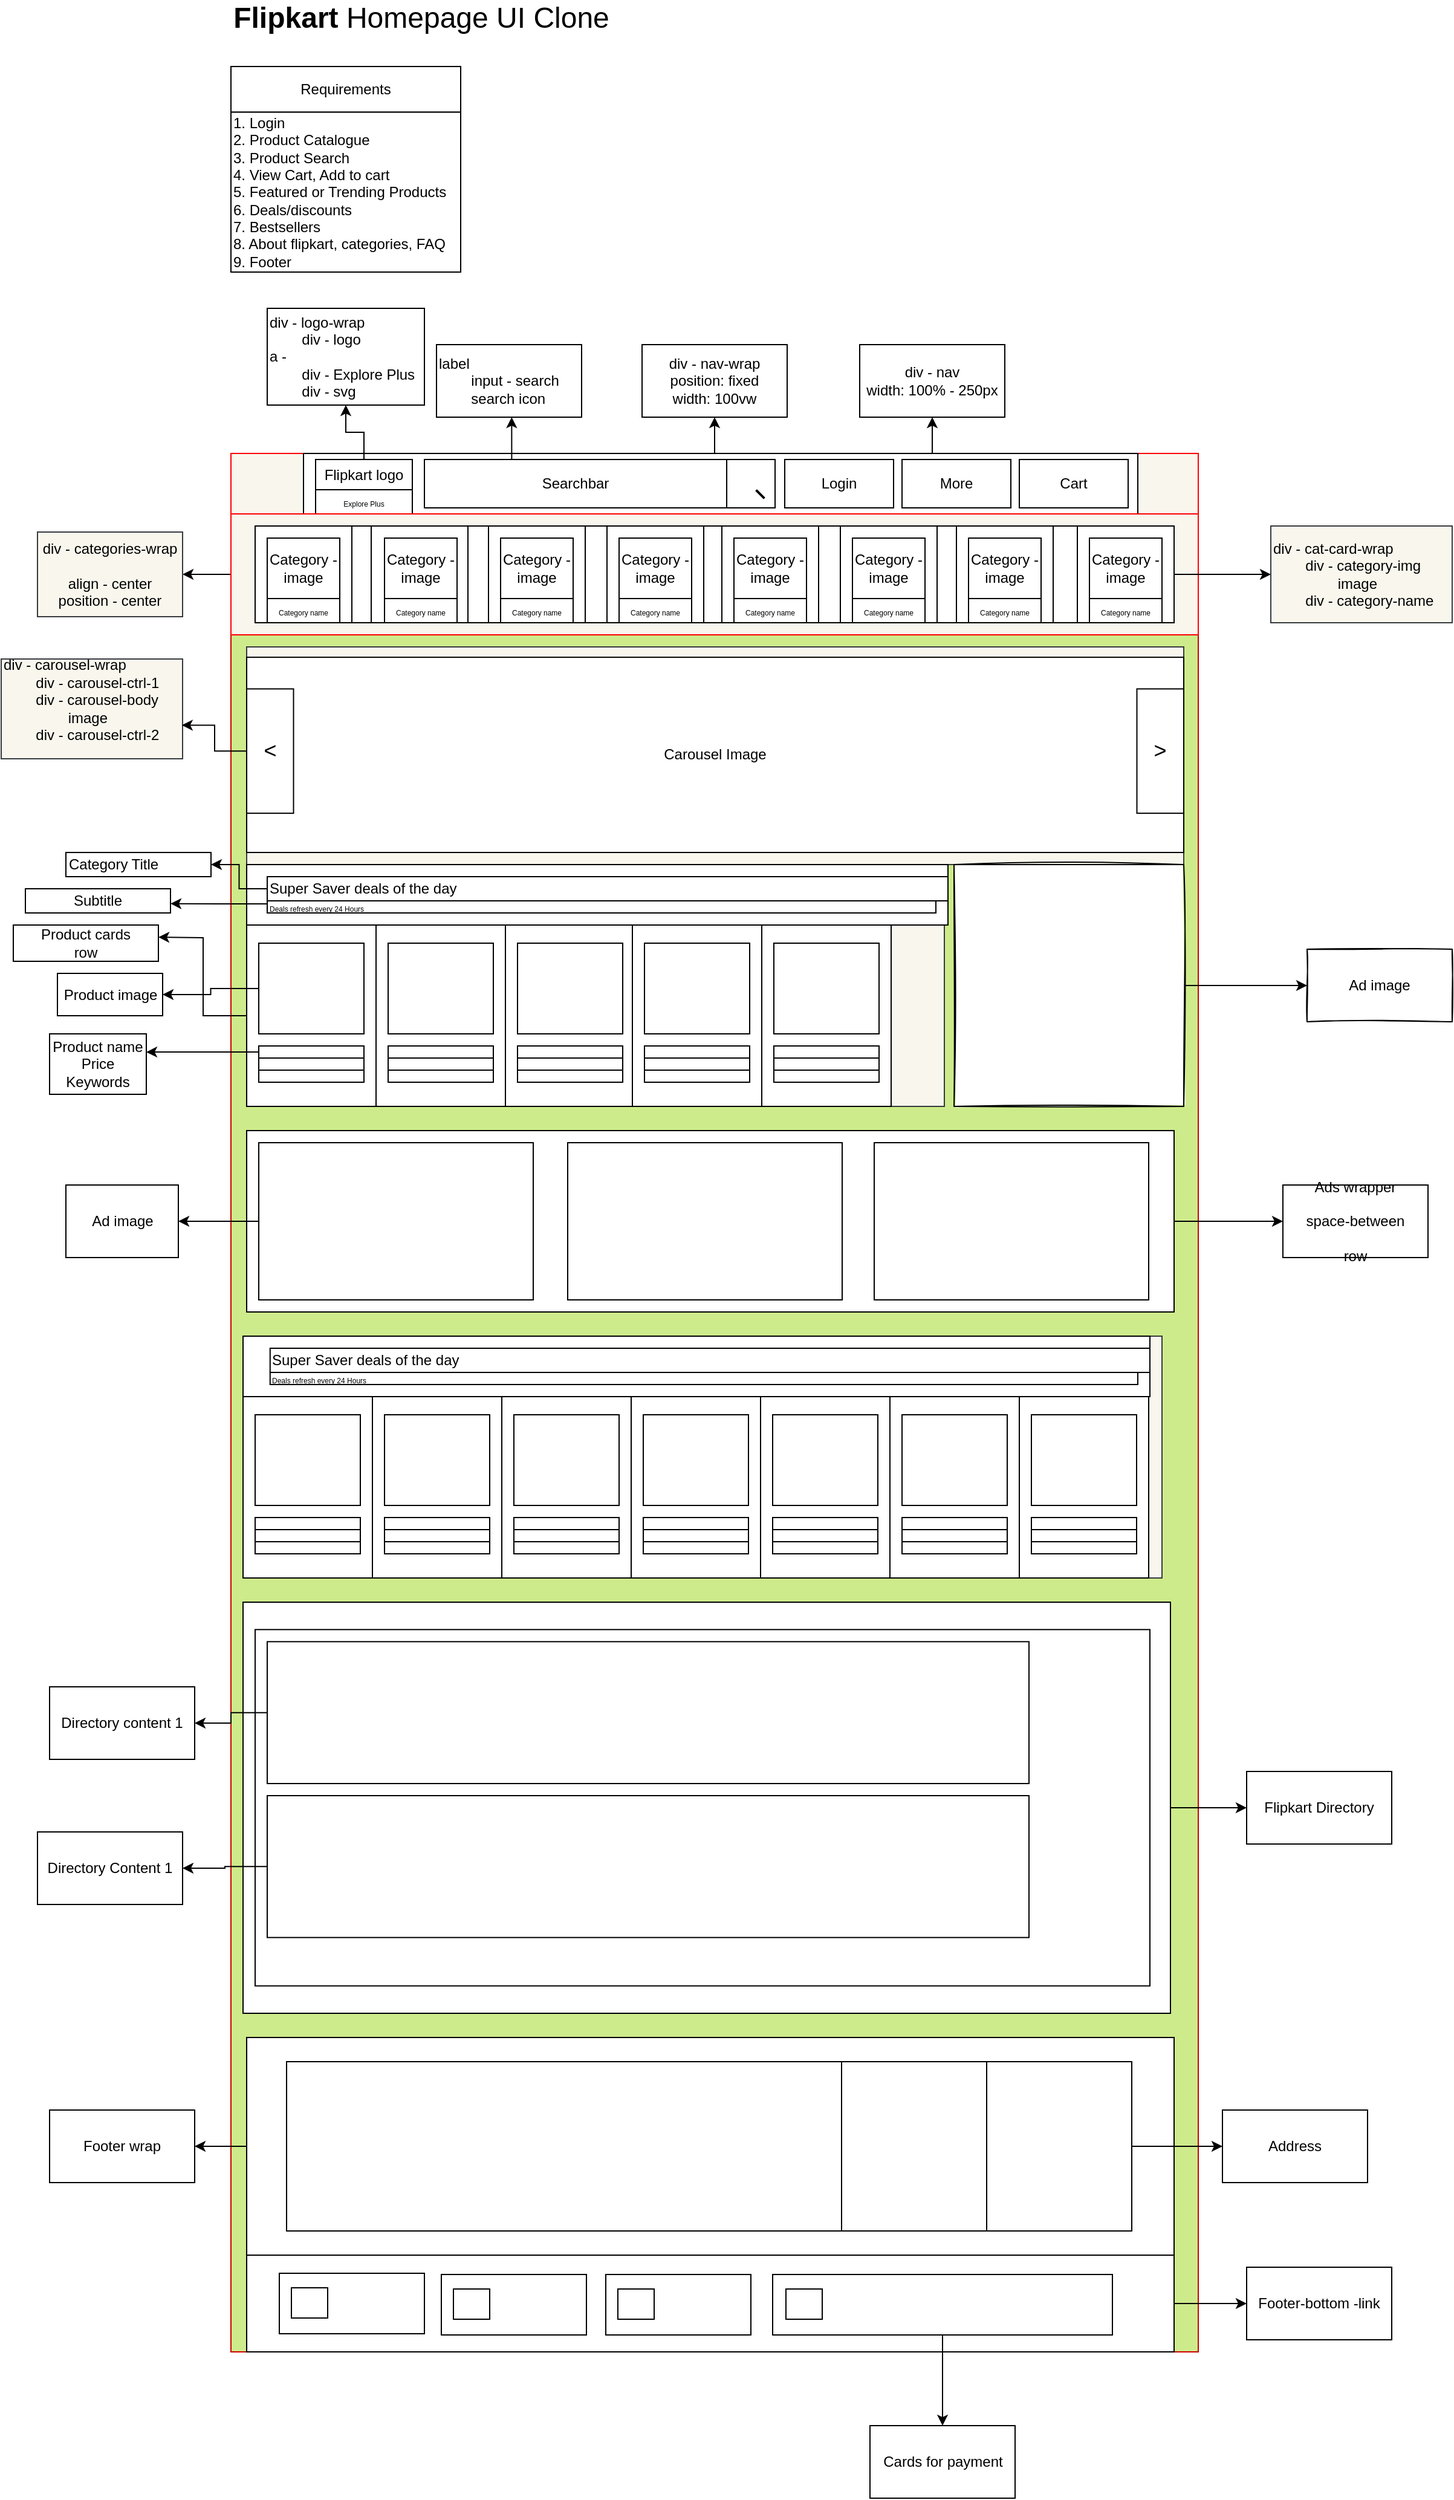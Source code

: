 <mxfile>
    <diagram id="jR1IEtuBlev8ocRsdkfB" name="Page-1">
        <mxGraphModel dx="1576" dy="1379" grid="1" gridSize="10" guides="1" tooltips="1" connect="1" arrows="1" fold="1" page="1" pageScale="1" pageWidth="850" pageHeight="1100" math="0" shadow="0">
            <root>
                <mxCell id="0"/>
                <mxCell id="1" parent="0"/>
                <mxCell id="2" value="" style="whiteSpace=wrap;html=1;fillColor=#cdeb8b;strokeColor=#CC0000;" parent="1" vertex="1">
                    <mxGeometry x="-600" y="-500" width="800" height="1420" as="geometry"/>
                </mxCell>
                <mxCell id="53" value="" style="group;sketch=0;fillColor=#f9f7ed;strokeColor=#36393d;" parent="1" vertex="1" connectable="0">
                    <mxGeometry x="-587" y="-490" width="775" height="180" as="geometry"/>
                </mxCell>
                <mxCell id="54" value="" style="group" parent="53" vertex="1" connectable="0">
                    <mxGeometry width="775" height="171.429" as="geometry"/>
                </mxCell>
                <mxCell id="49" value="Carousel Image" style="whiteSpace=wrap;html=1;sketch=0;" parent="54" vertex="1">
                    <mxGeometry y="8.57" width="775" height="161.43" as="geometry"/>
                </mxCell>
                <mxCell id="50" value="&lt;font style=&quot;font-size: 18px&quot;&gt;&amp;lt;&lt;/font&gt;" style="whiteSpace=wrap;html=1;" parent="54" vertex="1">
                    <mxGeometry y="34.714" width="38.75" height="102.857" as="geometry"/>
                </mxCell>
                <mxCell id="52" value="&lt;font style=&quot;font-size: 18px&quot;&gt;&amp;gt;&lt;/font&gt;" style="whiteSpace=wrap;html=1;" parent="54" vertex="1">
                    <mxGeometry x="736.25" y="34.714" width="38.75" height="102.857" as="geometry"/>
                </mxCell>
                <mxCell id="6" value="&lt;font style=&quot;font-size: 24px&quot;&gt;&lt;b&gt;Flipkart &lt;/b&gt;Homepage UI Clone&lt;/font&gt;" style="text;html=1;align=center;verticalAlign=middle;resizable=0;points=[];autosize=1;strokeColor=none;" parent="1" vertex="1">
                    <mxGeometry x="-608" y="-1020" width="330" height="20" as="geometry"/>
                </mxCell>
                <mxCell id="7" value="" style="group" parent="1" vertex="1" connectable="0">
                    <mxGeometry x="-600" y="-960" width="190" height="180" as="geometry"/>
                </mxCell>
                <mxCell id="267" value="" style="group" vertex="1" connectable="0" parent="7">
                    <mxGeometry y="-10" width="190" height="170" as="geometry"/>
                </mxCell>
                <mxCell id="3" value="Requirements" style="whiteSpace=wrap;html=1;" parent="267" vertex="1">
                    <mxGeometry width="190" height="37.778" as="geometry"/>
                </mxCell>
                <mxCell id="4" value="1. Login&lt;br&gt;2. Product Catalogue&lt;br&gt;3. Product Search&lt;br&gt;4. View Cart, Add to cart&lt;br&gt;5. Featured or Trending Products&lt;br&gt;6. Deals/discounts&lt;br&gt;7. Bestsellers&lt;br&gt;8. About flipkart, categories, FAQ&lt;br&gt;9. Footer" style="whiteSpace=wrap;html=1;align=left;" parent="267" vertex="1">
                    <mxGeometry y="37.778" width="190" height="132.222" as="geometry"/>
                </mxCell>
                <mxCell id="23" value="" style="edgeStyle=orthogonalEdgeStyle;rounded=0;orthogonalLoop=1;jettySize=auto;html=1;" parent="1" source="21" target="22" edge="1">
                    <mxGeometry relative="1" as="geometry"/>
                </mxCell>
                <mxCell id="21" value="" style="whiteSpace=wrap;html=1;fillColor=#f9f7ed;sketch=0;strokeColor=#FF0000;" parent="1" vertex="1">
                    <mxGeometry x="-600" y="-650" width="800" height="50" as="geometry"/>
                </mxCell>
                <mxCell id="22" value="&lt;font color=&quot;#000000&quot;&gt;div - nav-wrap&lt;br&gt;position: fixed&lt;br&gt;width: 100vw&lt;/font&gt;" style="whiteSpace=wrap;html=1;fillColor=#FFFFFF;" parent="1" vertex="1">
                    <mxGeometry x="-260" y="-740" width="120" height="60" as="geometry"/>
                </mxCell>
                <mxCell id="26" style="edgeStyle=orthogonalEdgeStyle;rounded=0;orthogonalLoop=1;jettySize=auto;html=1;exitX=0.75;exitY=0;exitDx=0;exitDy=0;entryX=0.5;entryY=1;entryDx=0;entryDy=0;" parent="1" source="24" target="27" edge="1">
                    <mxGeometry relative="1" as="geometry">
                        <mxPoint x="-5" y="-710" as="targetPoint"/>
                        <Array as="points">
                            <mxPoint x="-20" y="-650"/>
                        </Array>
                    </mxGeometry>
                </mxCell>
                <mxCell id="24" value="" style="whiteSpace=wrap;html=1;" parent="1" vertex="1">
                    <mxGeometry x="-540" y="-650" width="690" height="50" as="geometry"/>
                </mxCell>
                <mxCell id="27" value="&lt;font color=&quot;#000000&quot;&gt;div - nav&lt;br&gt;width: 100% - 250px&lt;br&gt;&lt;/font&gt;" style="whiteSpace=wrap;html=1;strokeColor=#000000;fillColor=#fff;" parent="1" vertex="1">
                    <mxGeometry x="-80" y="-740" width="120" height="60" as="geometry"/>
                </mxCell>
                <mxCell id="34" style="edgeStyle=orthogonalEdgeStyle;rounded=0;orthogonalLoop=1;jettySize=auto;html=1;exitX=0.25;exitY=0;exitDx=0;exitDy=0;" parent="1" source="32" edge="1">
                    <mxGeometry relative="1" as="geometry">
                        <mxPoint x="-367.824" y="-680" as="targetPoint"/>
                    </mxGeometry>
                </mxCell>
                <mxCell id="35" value="&lt;font color=&quot;#000000&quot;&gt;label&lt;br&gt;&lt;span style=&quot;white-space: pre&quot;&gt;&#9;&lt;/span&gt;input - search&lt;br&gt;&lt;span style=&quot;white-space: pre&quot;&gt;&#9;&lt;/span&gt;search icon&lt;br&gt;&lt;/font&gt;" style="whiteSpace=wrap;html=1;strokeColor=#000000;fillColor=#FFFFFF;align=left;" parent="1" vertex="1">
                    <mxGeometry x="-430" y="-740" width="120" height="60" as="geometry"/>
                </mxCell>
                <mxCell id="36" value="Login" style="whiteSpace=wrap;html=1;" parent="1" vertex="1">
                    <mxGeometry x="-142" y="-645" width="90" height="40" as="geometry"/>
                </mxCell>
                <mxCell id="37" value="More" style="whiteSpace=wrap;html=1;" parent="1" vertex="1">
                    <mxGeometry x="-45" y="-645" width="90" height="40" as="geometry"/>
                </mxCell>
                <mxCell id="38" value="Cart" style="whiteSpace=wrap;html=1;" parent="1" vertex="1">
                    <mxGeometry x="52" y="-645" width="90" height="40" as="geometry"/>
                </mxCell>
                <mxCell id="43" value="" style="group" parent="1" vertex="1" connectable="0">
                    <mxGeometry x="-440" y="-645" width="290" height="40" as="geometry"/>
                </mxCell>
                <mxCell id="41" value="" style="group" parent="43" vertex="1" connectable="0">
                    <mxGeometry width="290" height="40" as="geometry"/>
                </mxCell>
                <mxCell id="32" value="Searchbar" style="whiteSpace=wrap;html=1;" parent="41" vertex="1">
                    <mxGeometry width="250" height="40" as="geometry"/>
                </mxCell>
                <mxCell id="39" value="" style="whiteSpace=wrap;html=1;" parent="41" vertex="1">
                    <mxGeometry x="250" width="40" height="40" as="geometry"/>
                </mxCell>
                <mxCell id="42" value="" style="line;strokeWidth=2;html=1;fillColor=#FFFFFF;rotation=45;" parent="41" vertex="1">
                    <mxGeometry x="262.2" y="19.34" width="22.27" height="10" as="geometry"/>
                </mxCell>
                <mxCell id="40" value="" style="ellipse;shape=doubleEllipse;whiteSpace=wrap;html=1;aspect=fixed;strokeColor=none;fillColor=#FFFFFF;" parent="41" vertex="1">
                    <mxGeometry x="257.2" y="8.34" width="20" height="20" as="geometry"/>
                </mxCell>
                <mxCell id="45" value="" style="group" parent="1" vertex="1" connectable="0">
                    <mxGeometry x="-530" y="-645" width="135" height="748" as="geometry"/>
                </mxCell>
                <mxCell id="31" value="Flipkart logo" style="whiteSpace=wrap;html=1;" parent="45" vertex="1">
                    <mxGeometry width="80" height="25" as="geometry"/>
                </mxCell>
                <mxCell id="44" value="&lt;font style=&quot;font-size: 6px&quot;&gt;Explore Plus&lt;/font&gt;" style="whiteSpace=wrap;html=1;" parent="45" vertex="1">
                    <mxGeometry y="25" width="80" height="20" as="geometry"/>
                </mxCell>
                <mxCell id="46" value="&lt;font color=&quot;#000000&quot;&gt;div - logo-wrap&lt;br&gt;&lt;span style=&quot;white-space: pre&quot;&gt;&#9;&lt;/span&gt;div - logo&lt;br&gt;a -&amp;nbsp;&lt;br&gt;&lt;span style=&quot;white-space: pre&quot;&gt;&#9;&lt;/span&gt;div - Explore Plus&lt;br&gt;&lt;span style=&quot;white-space: pre&quot;&gt;&#9;&lt;/span&gt;div - svg&lt;/font&gt;" style="whiteSpace=wrap;html=1;align=left;fillColor=#FFFFFF;" parent="1" vertex="1">
                    <mxGeometry x="-570" y="-770" width="130" height="80" as="geometry"/>
                </mxCell>
                <mxCell id="47" value="" style="edgeStyle=orthogonalEdgeStyle;rounded=0;orthogonalLoop=1;jettySize=auto;html=1;" parent="1" source="31" target="46" edge="1">
                    <mxGeometry relative="1" as="geometry"/>
                </mxCell>
                <mxCell id="89" value="" style="edgeStyle=orthogonalEdgeStyle;rounded=0;orthogonalLoop=1;jettySize=auto;html=1;" parent="1" source="48" target="88" edge="1">
                    <mxGeometry relative="1" as="geometry"/>
                </mxCell>
                <mxCell id="48" value="" style="whiteSpace=wrap;html=1;sketch=0;fillColor=#f9f7ed;strokeColor=#FF0000;glass=0;rounded=0;shadow=0;" parent="1" vertex="1">
                    <mxGeometry x="-600" y="-600" width="800" height="100" as="geometry"/>
                </mxCell>
                <mxCell id="55" value="" style="whiteSpace=wrap;html=1;" parent="1" vertex="1">
                    <mxGeometry x="-580" y="-590" width="760" height="80" as="geometry"/>
                </mxCell>
                <mxCell id="59" value="" style="group" parent="1" vertex="1" connectable="0">
                    <mxGeometry x="-580" y="-590" width="80" height="80" as="geometry"/>
                </mxCell>
                <mxCell id="56" value="" style="whiteSpace=wrap;html=1;" parent="59" vertex="1">
                    <mxGeometry width="80" height="80" as="geometry"/>
                </mxCell>
                <mxCell id="57" value="Category - image" style="whiteSpace=wrap;html=1;" parent="59" vertex="1">
                    <mxGeometry x="10" y="10" width="60" height="50" as="geometry"/>
                </mxCell>
                <mxCell id="58" value="&lt;font style=&quot;font-size: 6px&quot;&gt;Category name&lt;/font&gt;" style="whiteSpace=wrap;html=1;align=center;" parent="59" vertex="1">
                    <mxGeometry x="10" y="60" width="60" height="20" as="geometry"/>
                </mxCell>
                <mxCell id="60" value="" style="group" parent="1" vertex="1" connectable="0">
                    <mxGeometry x="100" y="-590" width="80" height="80" as="geometry"/>
                </mxCell>
                <mxCell id="61" value="" style="whiteSpace=wrap;html=1;" parent="60" vertex="1">
                    <mxGeometry width="80" height="80" as="geometry"/>
                </mxCell>
                <mxCell id="62" value="Category - image" style="whiteSpace=wrap;html=1;" parent="60" vertex="1">
                    <mxGeometry x="10" y="10" width="60" height="50" as="geometry"/>
                </mxCell>
                <mxCell id="63" value="&lt;font style=&quot;font-size: 6px&quot;&gt;Category name&lt;/font&gt;" style="whiteSpace=wrap;html=1;align=center;" parent="60" vertex="1">
                    <mxGeometry x="10" y="60" width="60" height="20" as="geometry"/>
                </mxCell>
                <mxCell id="64" value="" style="group" parent="1" vertex="1" connectable="0">
                    <mxGeometry x="-483" y="-590" width="80" height="80" as="geometry"/>
                </mxCell>
                <mxCell id="65" value="" style="whiteSpace=wrap;html=1;" parent="64" vertex="1">
                    <mxGeometry x="-1" width="80" height="80" as="geometry"/>
                </mxCell>
                <mxCell id="66" value="Category - image" style="whiteSpace=wrap;html=1;" parent="64" vertex="1">
                    <mxGeometry x="10" y="10" width="60" height="50" as="geometry"/>
                </mxCell>
                <mxCell id="67" value="&lt;font style=&quot;font-size: 6px&quot;&gt;Category name&lt;/font&gt;" style="whiteSpace=wrap;html=1;align=center;" parent="64" vertex="1">
                    <mxGeometry x="10" y="60" width="60" height="20" as="geometry"/>
                </mxCell>
                <mxCell id="68" value="" style="group" parent="1" vertex="1" connectable="0">
                    <mxGeometry y="-590" width="80" height="80" as="geometry"/>
                </mxCell>
                <mxCell id="69" value="" style="whiteSpace=wrap;html=1;" parent="68" vertex="1">
                    <mxGeometry width="80" height="80" as="geometry"/>
                </mxCell>
                <mxCell id="70" value="Category - image" style="whiteSpace=wrap;html=1;" parent="68" vertex="1">
                    <mxGeometry x="10" y="10" width="60" height="50" as="geometry"/>
                </mxCell>
                <mxCell id="71" value="&lt;font style=&quot;font-size: 6px&quot;&gt;Category name&lt;/font&gt;" style="whiteSpace=wrap;html=1;align=center;" parent="68" vertex="1">
                    <mxGeometry x="10" y="60" width="60" height="20" as="geometry"/>
                </mxCell>
                <mxCell id="72" value="" style="group" parent="1" vertex="1" connectable="0">
                    <mxGeometry x="-387" y="-590" width="80" height="80" as="geometry"/>
                </mxCell>
                <mxCell id="73" value="" style="whiteSpace=wrap;html=1;" parent="72" vertex="1">
                    <mxGeometry width="80" height="80" as="geometry"/>
                </mxCell>
                <mxCell id="74" value="Category - image" style="whiteSpace=wrap;html=1;" parent="72" vertex="1">
                    <mxGeometry x="10" y="10" width="60" height="50" as="geometry"/>
                </mxCell>
                <mxCell id="75" value="&lt;font style=&quot;font-size: 6px&quot;&gt;Category name&lt;/font&gt;" style="whiteSpace=wrap;html=1;align=center;" parent="72" vertex="1">
                    <mxGeometry x="10" y="60" width="60" height="20" as="geometry"/>
                </mxCell>
                <mxCell id="76" value="" style="group" parent="1" vertex="1" connectable="0">
                    <mxGeometry x="-96" y="-590" width="80" height="80" as="geometry"/>
                </mxCell>
                <mxCell id="77" value="" style="whiteSpace=wrap;html=1;" parent="76" vertex="1">
                    <mxGeometry width="80" height="80" as="geometry"/>
                </mxCell>
                <mxCell id="78" value="Category - image" style="whiteSpace=wrap;html=1;" parent="76" vertex="1">
                    <mxGeometry x="10" y="10" width="60" height="50" as="geometry"/>
                </mxCell>
                <mxCell id="79" value="&lt;font style=&quot;font-size: 6px&quot;&gt;Category name&lt;/font&gt;" style="whiteSpace=wrap;html=1;align=center;" parent="76" vertex="1">
                    <mxGeometry x="10" y="60" width="60" height="20" as="geometry"/>
                </mxCell>
                <mxCell id="80" value="" style="group" parent="1" vertex="1" connectable="0">
                    <mxGeometry x="-289" y="-590" width="80" height="80" as="geometry"/>
                </mxCell>
                <mxCell id="81" value="" style="whiteSpace=wrap;html=1;" parent="80" vertex="1">
                    <mxGeometry width="80" height="80" as="geometry"/>
                </mxCell>
                <mxCell id="82" value="Category - image" style="whiteSpace=wrap;html=1;" parent="80" vertex="1">
                    <mxGeometry x="10" y="10" width="60" height="50" as="geometry"/>
                </mxCell>
                <mxCell id="83" value="&lt;font style=&quot;font-size: 6px&quot;&gt;Category name&lt;/font&gt;" style="whiteSpace=wrap;html=1;align=center;" parent="80" vertex="1">
                    <mxGeometry x="10" y="60" width="60" height="20" as="geometry"/>
                </mxCell>
                <mxCell id="84" value="" style="group" parent="1" vertex="1" connectable="0">
                    <mxGeometry x="-194" y="-590" width="80" height="80" as="geometry"/>
                </mxCell>
                <mxCell id="85" value="" style="whiteSpace=wrap;html=1;" parent="84" vertex="1">
                    <mxGeometry width="80" height="80" as="geometry"/>
                </mxCell>
                <mxCell id="86" value="Category - image" style="whiteSpace=wrap;html=1;" parent="84" vertex="1">
                    <mxGeometry x="10" y="10" width="60" height="50" as="geometry"/>
                </mxCell>
                <mxCell id="87" value="&lt;font style=&quot;font-size: 6px&quot;&gt;Category name&lt;/font&gt;" style="whiteSpace=wrap;html=1;align=center;" parent="84" vertex="1">
                    <mxGeometry x="10" y="60" width="60" height="20" as="geometry"/>
                </mxCell>
                <mxCell id="88" value="&lt;font color=&quot;#000000&quot;&gt;div - categories-wrap&lt;br&gt;&lt;br&gt;align - center&lt;br&gt;position - center&lt;/font&gt;" style="whiteSpace=wrap;html=1;fillColor=#f9f7ed;strokeColor=#36393d;glass=0;rounded=0;shadow=0;sketch=0;" parent="1" vertex="1">
                    <mxGeometry x="-760" y="-585" width="120" height="70" as="geometry"/>
                </mxCell>
                <mxCell id="91" value="&lt;font color=&quot;#000000&quot;&gt;div - cat-card-wrap&lt;br&gt;&lt;span style=&quot;white-space: pre&quot;&gt;&#9;&lt;/span&gt;div - category-img&lt;br&gt;&lt;span style=&quot;white-space: pre&quot;&gt;&#9;&lt;/span&gt;&lt;span style=&quot;white-space: pre&quot;&gt;&#9;&lt;/span&gt;image&lt;br&gt;&lt;span style=&quot;white-space: pre&quot;&gt;&#9;&lt;/span&gt;div - category-name&lt;br&gt;&lt;/font&gt;" style="whiteSpace=wrap;html=1;fillColor=#f9f7ed;strokeColor=#36393d;align=left;" parent="1" vertex="1">
                    <mxGeometry x="260" y="-590" width="150" height="80" as="geometry"/>
                </mxCell>
                <mxCell id="92" value="" style="edgeStyle=orthogonalEdgeStyle;rounded=0;orthogonalLoop=1;jettySize=auto;html=1;" parent="1" source="61" target="91" edge="1">
                    <mxGeometry relative="1" as="geometry"/>
                </mxCell>
                <mxCell id="93" value="&lt;font color=&quot;#000000&quot;&gt;div - carousel-wrap&lt;br&gt;&lt;span style=&quot;white-space: pre&quot;&gt;&#9;&lt;/span&gt;div - carousel-ctrl-1&lt;br&gt;&lt;span style=&quot;white-space: pre&quot;&gt;&#9;&lt;/span&gt;div - carousel-body&lt;br&gt;&lt;span style=&quot;white-space: pre&quot;&gt;&#9;&lt;/span&gt;&lt;span style=&quot;white-space: pre&quot;&gt;&#9;&lt;/span&gt;image&lt;br&gt;&lt;span style=&quot;white-space: pre&quot;&gt;&#9;&lt;/span&gt;div - carousel-ctrl-2&lt;br&gt;&lt;span style=&quot;white-space: pre&quot;&gt;&#9;&lt;/span&gt;&lt;br&gt;&lt;/font&gt;" style="whiteSpace=wrap;html=1;fillColor=#f9f7ed;strokeColor=#36393d;align=left;" parent="1" vertex="1">
                    <mxGeometry x="-790" y="-480" width="150" height="82.5" as="geometry"/>
                </mxCell>
                <mxCell id="100" style="edgeStyle=orthogonalEdgeStyle;rounded=0;orthogonalLoop=1;jettySize=auto;html=1;entryX=0.996;entryY=0.663;entryDx=0;entryDy=0;entryPerimeter=0;" parent="1" source="50" target="93" edge="1">
                    <mxGeometry relative="1" as="geometry"/>
                </mxCell>
                <mxCell id="251" value="" style="edgeStyle=orthogonalEdgeStyle;rounded=0;orthogonalLoop=1;jettySize=auto;html=1;" edge="1" parent="1" source="107" target="250">
                    <mxGeometry relative="1" as="geometry"/>
                </mxCell>
                <mxCell id="107" value="" style="whiteSpace=wrap;html=1;rounded=0;shadow=0;glass=0;sketch=1;" parent="1" vertex="1">
                    <mxGeometry x="-2" y="-310" width="190" height="200" as="geometry"/>
                </mxCell>
                <mxCell id="110" value="" style="whiteSpace=wrap;html=1;rounded=0;shadow=0;glass=0;sketch=0;" parent="1" vertex="1">
                    <mxGeometry x="-80" y="-310" width="70" height="50" as="geometry"/>
                </mxCell>
                <mxCell id="113" value="View All" style="whiteSpace=wrap;html=1;rounded=0;shadow=0;glass=0;sketch=0;" parent="1" vertex="1">
                    <mxGeometry x="-70" y="-300" width="50" height="20" as="geometry"/>
                </mxCell>
                <mxCell id="120" value="" style="group" vertex="1" connectable="0" parent="1">
                    <mxGeometry x="-587" y="-310" width="707" height="370" as="geometry"/>
                </mxCell>
                <mxCell id="106" value="" style="whiteSpace=wrap;html=1;rounded=0;shadow=0;glass=0;sketch=0;fillColor=#f9f7ed;strokeColor=#36393d;" parent="120" vertex="1">
                    <mxGeometry width="577" height="200" as="geometry"/>
                </mxCell>
                <mxCell id="108" value="" style="whiteSpace=wrap;html=1;rounded=0;shadow=0;glass=0;sketch=0;" parent="120" vertex="1">
                    <mxGeometry width="580" height="50" as="geometry"/>
                </mxCell>
                <mxCell id="111" value="&lt;font style=&quot;font-size: 12px&quot;&gt;Super Saver deals of the day&lt;/font&gt;" style="whiteSpace=wrap;html=1;rounded=0;shadow=0;glass=0;sketch=0;align=left;" parent="120" vertex="1">
                    <mxGeometry x="17" y="10" width="563" height="20" as="geometry"/>
                </mxCell>
                <mxCell id="112" value="&lt;font style=&quot;font-size: 6px&quot;&gt;Deals refresh every 24 Hours&lt;/font&gt;" style="whiteSpace=wrap;html=1;rounded=0;shadow=0;glass=0;sketch=0;align=left;" parent="120" vertex="1">
                    <mxGeometry x="17" y="30" width="553" height="10" as="geometry"/>
                </mxCell>
                <mxCell id="114" value="" style="whiteSpace=wrap;html=1;rounded=0;shadow=0;glass=0;sketch=0;" parent="120" vertex="1">
                    <mxGeometry y="50" width="107" height="150" as="geometry"/>
                </mxCell>
                <mxCell id="115" value="" style="whiteSpace=wrap;html=1;rounded=0;shadow=0;glass=0;sketch=0;" parent="120" vertex="1">
                    <mxGeometry x="10" y="65" width="87" height="75" as="geometry"/>
                </mxCell>
                <mxCell id="116" value="" style="whiteSpace=wrap;html=1;rounded=0;shadow=0;glass=0;sketch=0;" parent="120" vertex="1">
                    <mxGeometry x="10" y="150" width="87" height="10" as="geometry"/>
                </mxCell>
                <mxCell id="117" value="" style="whiteSpace=wrap;html=1;rounded=0;shadow=0;glass=0;sketch=0;" parent="120" vertex="1">
                    <mxGeometry x="10" y="160" width="87" height="10" as="geometry"/>
                </mxCell>
                <mxCell id="118" value="" style="whiteSpace=wrap;html=1;rounded=0;shadow=0;glass=0;sketch=0;" parent="120" vertex="1">
                    <mxGeometry x="10" y="170" width="87" height="10" as="geometry"/>
                </mxCell>
                <mxCell id="136" value="" style="group" vertex="1" connectable="0" parent="120">
                    <mxGeometry x="107" y="50" width="107" height="150" as="geometry"/>
                </mxCell>
                <mxCell id="131" value="" style="whiteSpace=wrap;html=1;rounded=0;shadow=0;glass=0;sketch=0;" vertex="1" parent="136">
                    <mxGeometry width="107" height="150" as="geometry"/>
                </mxCell>
                <mxCell id="132" value="" style="whiteSpace=wrap;html=1;rounded=0;shadow=0;glass=0;sketch=0;" vertex="1" parent="136">
                    <mxGeometry x="10" y="15" width="87" height="75" as="geometry"/>
                </mxCell>
                <mxCell id="133" value="" style="whiteSpace=wrap;html=1;rounded=0;shadow=0;glass=0;sketch=0;" vertex="1" parent="136">
                    <mxGeometry x="10" y="100" width="87" height="10" as="geometry"/>
                </mxCell>
                <mxCell id="134" value="" style="whiteSpace=wrap;html=1;rounded=0;shadow=0;glass=0;sketch=0;" vertex="1" parent="136">
                    <mxGeometry x="10" y="110" width="87" height="10" as="geometry"/>
                </mxCell>
                <mxCell id="135" value="" style="whiteSpace=wrap;html=1;rounded=0;shadow=0;glass=0;sketch=0;" vertex="1" parent="136">
                    <mxGeometry x="10" y="120" width="87" height="10" as="geometry"/>
                </mxCell>
                <mxCell id="137" value="" style="group" vertex="1" connectable="0" parent="120">
                    <mxGeometry x="214" y="50" width="107" height="150" as="geometry"/>
                </mxCell>
                <mxCell id="138" value="" style="whiteSpace=wrap;html=1;rounded=0;shadow=0;glass=0;sketch=0;" vertex="1" parent="137">
                    <mxGeometry width="107" height="150" as="geometry"/>
                </mxCell>
                <mxCell id="139" value="" style="whiteSpace=wrap;html=1;rounded=0;shadow=0;glass=0;sketch=0;" vertex="1" parent="137">
                    <mxGeometry x="10" y="15" width="87" height="75" as="geometry"/>
                </mxCell>
                <mxCell id="140" value="" style="whiteSpace=wrap;html=1;rounded=0;shadow=0;glass=0;sketch=0;" vertex="1" parent="137">
                    <mxGeometry x="10" y="100" width="87" height="10" as="geometry"/>
                </mxCell>
                <mxCell id="141" value="" style="whiteSpace=wrap;html=1;rounded=0;shadow=0;glass=0;sketch=0;" vertex="1" parent="137">
                    <mxGeometry x="10" y="110" width="87" height="10" as="geometry"/>
                </mxCell>
                <mxCell id="142" value="" style="whiteSpace=wrap;html=1;rounded=0;shadow=0;glass=0;sketch=0;" vertex="1" parent="137">
                    <mxGeometry x="10" y="120" width="87" height="10" as="geometry"/>
                </mxCell>
                <mxCell id="143" value="" style="group" vertex="1" connectable="0" parent="120">
                    <mxGeometry x="319" y="50" width="107" height="150" as="geometry"/>
                </mxCell>
                <mxCell id="144" value="" style="whiteSpace=wrap;html=1;rounded=0;shadow=0;glass=0;sketch=0;" vertex="1" parent="143">
                    <mxGeometry width="107" height="150" as="geometry"/>
                </mxCell>
                <mxCell id="145" value="" style="whiteSpace=wrap;html=1;rounded=0;shadow=0;glass=0;sketch=0;" vertex="1" parent="143">
                    <mxGeometry x="10" y="15" width="87" height="75" as="geometry"/>
                </mxCell>
                <mxCell id="146" value="" style="whiteSpace=wrap;html=1;rounded=0;shadow=0;glass=0;sketch=0;" vertex="1" parent="143">
                    <mxGeometry x="10" y="100" width="87" height="10" as="geometry"/>
                </mxCell>
                <mxCell id="147" value="" style="whiteSpace=wrap;html=1;rounded=0;shadow=0;glass=0;sketch=0;" vertex="1" parent="143">
                    <mxGeometry x="10" y="110" width="87" height="10" as="geometry"/>
                </mxCell>
                <mxCell id="148" value="" style="whiteSpace=wrap;html=1;rounded=0;shadow=0;glass=0;sketch=0;" vertex="1" parent="143">
                    <mxGeometry x="10" y="120" width="87" height="10" as="geometry"/>
                </mxCell>
                <mxCell id="149" value="" style="group" vertex="1" connectable="0" parent="120">
                    <mxGeometry x="426" y="50" width="107" height="150" as="geometry"/>
                </mxCell>
                <mxCell id="150" value="" style="whiteSpace=wrap;html=1;rounded=0;shadow=0;glass=0;sketch=0;" vertex="1" parent="149">
                    <mxGeometry width="107" height="150" as="geometry"/>
                </mxCell>
                <mxCell id="151" value="" style="whiteSpace=wrap;html=1;rounded=0;shadow=0;glass=0;sketch=0;" vertex="1" parent="149">
                    <mxGeometry x="10" y="15" width="87" height="75" as="geometry"/>
                </mxCell>
                <mxCell id="152" value="" style="whiteSpace=wrap;html=1;rounded=0;shadow=0;glass=0;sketch=0;" vertex="1" parent="149">
                    <mxGeometry x="10" y="100" width="87" height="10" as="geometry"/>
                </mxCell>
                <mxCell id="153" value="" style="whiteSpace=wrap;html=1;rounded=0;shadow=0;glass=0;sketch=0;" vertex="1" parent="149">
                    <mxGeometry x="10" y="110" width="87" height="10" as="geometry"/>
                </mxCell>
                <mxCell id="154" value="" style="whiteSpace=wrap;html=1;rounded=0;shadow=0;glass=0;sketch=0;" vertex="1" parent="149">
                    <mxGeometry x="10" y="120" width="87" height="10" as="geometry"/>
                </mxCell>
                <mxCell id="121" value="" style="group" vertex="1" connectable="0" parent="1">
                    <mxGeometry x="-590" y="80" width="760" height="200" as="geometry"/>
                </mxCell>
                <mxCell id="122" value="" style="whiteSpace=wrap;html=1;rounded=0;shadow=0;glass=0;sketch=0;fillColor=#f9f7ed;strokeColor=#36393d;" vertex="1" parent="121">
                    <mxGeometry width="760" height="200" as="geometry"/>
                </mxCell>
                <mxCell id="123" value="" style="whiteSpace=wrap;html=1;rounded=0;shadow=0;glass=0;sketch=0;" vertex="1" parent="121">
                    <mxGeometry width="750" height="50" as="geometry"/>
                </mxCell>
                <mxCell id="124" value="&lt;font style=&quot;font-size: 12px&quot;&gt;Super Saver deals of the day&lt;/font&gt;" style="whiteSpace=wrap;html=1;rounded=0;shadow=0;glass=0;sketch=0;align=left;" vertex="1" parent="121">
                    <mxGeometry x="22.39" y="10" width="727.61" height="20" as="geometry"/>
                </mxCell>
                <mxCell id="125" value="&lt;font style=&quot;font-size: 6px&quot;&gt;Deals refresh every 24 Hours&lt;/font&gt;" style="whiteSpace=wrap;html=1;rounded=0;shadow=0;glass=0;sketch=0;align=left;" vertex="1" parent="121">
                    <mxGeometry x="22.39" y="30" width="717.61" height="10" as="geometry"/>
                </mxCell>
                <mxCell id="161" value="" style="group" vertex="1" connectable="0" parent="121">
                    <mxGeometry y="50" width="107" height="150" as="geometry"/>
                </mxCell>
                <mxCell id="156" value="" style="whiteSpace=wrap;html=1;rounded=0;shadow=0;glass=0;sketch=0;" vertex="1" parent="161">
                    <mxGeometry width="107" height="150" as="geometry"/>
                </mxCell>
                <mxCell id="157" value="" style="whiteSpace=wrap;html=1;rounded=0;shadow=0;glass=0;sketch=0;" vertex="1" parent="161">
                    <mxGeometry x="10" y="15" width="87" height="75" as="geometry"/>
                </mxCell>
                <mxCell id="158" value="" style="whiteSpace=wrap;html=1;rounded=0;shadow=0;glass=0;sketch=0;" vertex="1" parent="161">
                    <mxGeometry x="10" y="100" width="87" height="10" as="geometry"/>
                </mxCell>
                <mxCell id="159" value="" style="whiteSpace=wrap;html=1;rounded=0;shadow=0;glass=0;sketch=0;" vertex="1" parent="161">
                    <mxGeometry x="10" y="110" width="87" height="10" as="geometry"/>
                </mxCell>
                <mxCell id="160" value="" style="whiteSpace=wrap;html=1;rounded=0;shadow=0;glass=0;sketch=0;" vertex="1" parent="161">
                    <mxGeometry x="10" y="120" width="87" height="10" as="geometry"/>
                </mxCell>
                <mxCell id="162" value="" style="group" vertex="1" connectable="0" parent="121">
                    <mxGeometry x="107" y="50" width="107" height="150" as="geometry"/>
                </mxCell>
                <mxCell id="163" value="" style="whiteSpace=wrap;html=1;rounded=0;shadow=0;glass=0;sketch=0;" vertex="1" parent="162">
                    <mxGeometry width="107" height="150" as="geometry"/>
                </mxCell>
                <mxCell id="164" value="" style="whiteSpace=wrap;html=1;rounded=0;shadow=0;glass=0;sketch=0;" vertex="1" parent="162">
                    <mxGeometry x="10" y="15" width="87" height="75" as="geometry"/>
                </mxCell>
                <mxCell id="165" value="" style="whiteSpace=wrap;html=1;rounded=0;shadow=0;glass=0;sketch=0;" vertex="1" parent="162">
                    <mxGeometry x="10" y="100" width="87" height="10" as="geometry"/>
                </mxCell>
                <mxCell id="166" value="" style="whiteSpace=wrap;html=1;rounded=0;shadow=0;glass=0;sketch=0;" vertex="1" parent="162">
                    <mxGeometry x="10" y="110" width="87" height="10" as="geometry"/>
                </mxCell>
                <mxCell id="167" value="" style="whiteSpace=wrap;html=1;rounded=0;shadow=0;glass=0;sketch=0;" vertex="1" parent="162">
                    <mxGeometry x="10" y="120" width="87" height="10" as="geometry"/>
                </mxCell>
                <mxCell id="168" value="" style="group" vertex="1" connectable="0" parent="121">
                    <mxGeometry x="214" y="50" width="107" height="150" as="geometry"/>
                </mxCell>
                <mxCell id="169" value="" style="whiteSpace=wrap;html=1;rounded=0;shadow=0;glass=0;sketch=0;" vertex="1" parent="168">
                    <mxGeometry width="107" height="150" as="geometry"/>
                </mxCell>
                <mxCell id="170" value="" style="whiteSpace=wrap;html=1;rounded=0;shadow=0;glass=0;sketch=0;" vertex="1" parent="168">
                    <mxGeometry x="10" y="15" width="87" height="75" as="geometry"/>
                </mxCell>
                <mxCell id="171" value="" style="whiteSpace=wrap;html=1;rounded=0;shadow=0;glass=0;sketch=0;" vertex="1" parent="168">
                    <mxGeometry x="10" y="100" width="87" height="10" as="geometry"/>
                </mxCell>
                <mxCell id="172" value="" style="whiteSpace=wrap;html=1;rounded=0;shadow=0;glass=0;sketch=0;" vertex="1" parent="168">
                    <mxGeometry x="10" y="110" width="87" height="10" as="geometry"/>
                </mxCell>
                <mxCell id="173" value="" style="whiteSpace=wrap;html=1;rounded=0;shadow=0;glass=0;sketch=0;" vertex="1" parent="168">
                    <mxGeometry x="10" y="120" width="87" height="10" as="geometry"/>
                </mxCell>
                <mxCell id="174" value="" style="group" vertex="1" connectable="0" parent="121">
                    <mxGeometry x="321" y="50" width="107" height="150" as="geometry"/>
                </mxCell>
                <mxCell id="175" value="" style="whiteSpace=wrap;html=1;rounded=0;shadow=0;glass=0;sketch=0;" vertex="1" parent="174">
                    <mxGeometry width="107" height="150" as="geometry"/>
                </mxCell>
                <mxCell id="176" value="" style="whiteSpace=wrap;html=1;rounded=0;shadow=0;glass=0;sketch=0;" vertex="1" parent="174">
                    <mxGeometry x="10" y="15" width="87" height="75" as="geometry"/>
                </mxCell>
                <mxCell id="177" value="" style="whiteSpace=wrap;html=1;rounded=0;shadow=0;glass=0;sketch=0;" vertex="1" parent="174">
                    <mxGeometry x="10" y="100" width="87" height="10" as="geometry"/>
                </mxCell>
                <mxCell id="178" value="" style="whiteSpace=wrap;html=1;rounded=0;shadow=0;glass=0;sketch=0;" vertex="1" parent="174">
                    <mxGeometry x="10" y="110" width="87" height="10" as="geometry"/>
                </mxCell>
                <mxCell id="179" value="" style="whiteSpace=wrap;html=1;rounded=0;shadow=0;glass=0;sketch=0;" vertex="1" parent="174">
                    <mxGeometry x="10" y="120" width="87" height="10" as="geometry"/>
                </mxCell>
                <mxCell id="180" value="" style="group" vertex="1" connectable="0" parent="121">
                    <mxGeometry x="428" y="50" width="107" height="150" as="geometry"/>
                </mxCell>
                <mxCell id="181" value="" style="whiteSpace=wrap;html=1;rounded=0;shadow=0;glass=0;sketch=0;" vertex="1" parent="180">
                    <mxGeometry width="107" height="150" as="geometry"/>
                </mxCell>
                <mxCell id="182" value="" style="whiteSpace=wrap;html=1;rounded=0;shadow=0;glass=0;sketch=0;" vertex="1" parent="180">
                    <mxGeometry x="10" y="15" width="87" height="75" as="geometry"/>
                </mxCell>
                <mxCell id="183" value="" style="whiteSpace=wrap;html=1;rounded=0;shadow=0;glass=0;sketch=0;" vertex="1" parent="180">
                    <mxGeometry x="10" y="100" width="87" height="10" as="geometry"/>
                </mxCell>
                <mxCell id="184" value="" style="whiteSpace=wrap;html=1;rounded=0;shadow=0;glass=0;sketch=0;" vertex="1" parent="180">
                    <mxGeometry x="10" y="110" width="87" height="10" as="geometry"/>
                </mxCell>
                <mxCell id="185" value="" style="whiteSpace=wrap;html=1;rounded=0;shadow=0;glass=0;sketch=0;" vertex="1" parent="180">
                    <mxGeometry x="10" y="120" width="87" height="10" as="geometry"/>
                </mxCell>
                <mxCell id="186" value="" style="group" vertex="1" connectable="0" parent="121">
                    <mxGeometry x="535" y="50" width="107" height="150" as="geometry"/>
                </mxCell>
                <mxCell id="187" value="" style="whiteSpace=wrap;html=1;rounded=0;shadow=0;glass=0;sketch=0;" vertex="1" parent="186">
                    <mxGeometry width="107" height="150" as="geometry"/>
                </mxCell>
                <mxCell id="188" value="" style="whiteSpace=wrap;html=1;rounded=0;shadow=0;glass=0;sketch=0;" vertex="1" parent="186">
                    <mxGeometry x="10" y="15" width="87" height="75" as="geometry"/>
                </mxCell>
                <mxCell id="189" value="" style="whiteSpace=wrap;html=1;rounded=0;shadow=0;glass=0;sketch=0;" vertex="1" parent="186">
                    <mxGeometry x="10" y="100" width="87" height="10" as="geometry"/>
                </mxCell>
                <mxCell id="190" value="" style="whiteSpace=wrap;html=1;rounded=0;shadow=0;glass=0;sketch=0;" vertex="1" parent="186">
                    <mxGeometry x="10" y="110" width="87" height="10" as="geometry"/>
                </mxCell>
                <mxCell id="191" value="" style="whiteSpace=wrap;html=1;rounded=0;shadow=0;glass=0;sketch=0;" vertex="1" parent="186">
                    <mxGeometry x="10" y="120" width="87" height="10" as="geometry"/>
                </mxCell>
                <mxCell id="192" value="" style="group" vertex="1" connectable="0" parent="121">
                    <mxGeometry x="642" y="50" width="107" height="150" as="geometry"/>
                </mxCell>
                <mxCell id="193" value="" style="whiteSpace=wrap;html=1;rounded=0;shadow=0;glass=0;sketch=0;" vertex="1" parent="192">
                    <mxGeometry width="107" height="150" as="geometry"/>
                </mxCell>
                <mxCell id="194" value="" style="whiteSpace=wrap;html=1;rounded=0;shadow=0;glass=0;sketch=0;" vertex="1" parent="192">
                    <mxGeometry x="10" y="15" width="87" height="75" as="geometry"/>
                </mxCell>
                <mxCell id="195" value="" style="whiteSpace=wrap;html=1;rounded=0;shadow=0;glass=0;sketch=0;" vertex="1" parent="192">
                    <mxGeometry x="10" y="100" width="87" height="10" as="geometry"/>
                </mxCell>
                <mxCell id="196" value="" style="whiteSpace=wrap;html=1;rounded=0;shadow=0;glass=0;sketch=0;" vertex="1" parent="192">
                    <mxGeometry x="10" y="110" width="87" height="10" as="geometry"/>
                </mxCell>
                <mxCell id="197" value="" style="whiteSpace=wrap;html=1;rounded=0;shadow=0;glass=0;sketch=0;" vertex="1" parent="192">
                    <mxGeometry x="10" y="120" width="87" height="10" as="geometry"/>
                </mxCell>
                <mxCell id="202" value="" style="whiteSpace=wrap;html=1;" vertex="1" parent="1">
                    <mxGeometry x="-321.5" y="-80" width="227" height="130" as="geometry"/>
                </mxCell>
                <mxCell id="203" value="" style="whiteSpace=wrap;html=1;" vertex="1" parent="1">
                    <mxGeometry x="-68" y="-80" width="227" height="130" as="geometry"/>
                </mxCell>
                <mxCell id="206" value="" style="group" vertex="1" connectable="0" parent="1">
                    <mxGeometry x="-587" y="-90" width="767" height="150" as="geometry"/>
                </mxCell>
                <mxCell id="200" value="" style="whiteSpace=wrap;html=1;" vertex="1" parent="206">
                    <mxGeometry width="767" height="150" as="geometry"/>
                </mxCell>
                <mxCell id="201" value="" style="whiteSpace=wrap;html=1;" vertex="1" parent="206">
                    <mxGeometry x="10" y="10" width="227" height="130" as="geometry"/>
                </mxCell>
                <mxCell id="204" value="" style="whiteSpace=wrap;html=1;" vertex="1" parent="206">
                    <mxGeometry x="519" y="10" width="227" height="130" as="geometry"/>
                </mxCell>
                <mxCell id="205" value="" style="whiteSpace=wrap;html=1;" vertex="1" parent="206">
                    <mxGeometry x="265.5" y="10" width="227" height="130" as="geometry"/>
                </mxCell>
                <mxCell id="207" value="" style="group" vertex="1" connectable="0" parent="1">
                    <mxGeometry x="-590" y="300" width="767" height="340" as="geometry"/>
                </mxCell>
                <mxCell id="208" value="" style="whiteSpace=wrap;html=1;" vertex="1" parent="207">
                    <mxGeometry width="767" height="340" as="geometry"/>
                </mxCell>
                <mxCell id="209" value="" style="whiteSpace=wrap;html=1;" vertex="1" parent="207">
                    <mxGeometry x="10" y="22.667" width="740" height="294.667" as="geometry"/>
                </mxCell>
                <mxCell id="233" value="" style="whiteSpace=wrap;html=1;" vertex="1" parent="207">
                    <mxGeometry x="20" y="160" width="630" height="117.33" as="geometry"/>
                </mxCell>
                <mxCell id="235" value="" style="edgeStyle=orthogonalEdgeStyle;rounded=0;orthogonalLoop=1;jettySize=auto;html=1;" edge="1" parent="1" source="215" target="234">
                    <mxGeometry relative="1" as="geometry"/>
                </mxCell>
                <mxCell id="215" value="" style="whiteSpace=wrap;html=1;" vertex="1" parent="1">
                    <mxGeometry x="-587" y="660" width="767" height="180" as="geometry"/>
                </mxCell>
                <mxCell id="216" value="" style="whiteSpace=wrap;html=1;" vertex="1" parent="1">
                    <mxGeometry x="-554" y="680" width="459" height="140" as="geometry"/>
                </mxCell>
                <mxCell id="217" value="" style="whiteSpace=wrap;html=1;" vertex="1" parent="1">
                    <mxGeometry x="-95" y="680" width="120" height="140" as="geometry"/>
                </mxCell>
                <mxCell id="237" value="" style="edgeStyle=orthogonalEdgeStyle;rounded=0;orthogonalLoop=1;jettySize=auto;html=1;" edge="1" parent="1" source="218" target="236">
                    <mxGeometry relative="1" as="geometry"/>
                </mxCell>
                <mxCell id="218" value="" style="whiteSpace=wrap;html=1;" vertex="1" parent="1">
                    <mxGeometry x="25" y="680" width="120" height="140" as="geometry"/>
                </mxCell>
                <mxCell id="239" value="" style="edgeStyle=orthogonalEdgeStyle;rounded=0;orthogonalLoop=1;jettySize=auto;html=1;" edge="1" parent="1" source="219" target="238">
                    <mxGeometry relative="1" as="geometry"/>
                </mxCell>
                <mxCell id="219" value="" style="whiteSpace=wrap;html=1;" vertex="1" parent="1">
                    <mxGeometry x="-587" y="840" width="767" height="80" as="geometry"/>
                </mxCell>
                <mxCell id="222" value="" style="group" vertex="1" connectable="0" parent="1">
                    <mxGeometry x="-560" y="855" width="120" height="50" as="geometry"/>
                </mxCell>
                <mxCell id="220" value="" style="whiteSpace=wrap;html=1;" vertex="1" parent="222">
                    <mxGeometry width="120" height="50" as="geometry"/>
                </mxCell>
                <mxCell id="221" value="" style="whiteSpace=wrap;html=1;" vertex="1" parent="222">
                    <mxGeometry x="10" y="12" width="30" height="25" as="geometry"/>
                </mxCell>
                <mxCell id="223" value="" style="group" vertex="1" connectable="0" parent="1">
                    <mxGeometry x="-426" y="856" width="120" height="50" as="geometry"/>
                </mxCell>
                <mxCell id="224" value="" style="whiteSpace=wrap;html=1;" vertex="1" parent="223">
                    <mxGeometry width="120" height="50" as="geometry"/>
                </mxCell>
                <mxCell id="225" value="" style="whiteSpace=wrap;html=1;" vertex="1" parent="223">
                    <mxGeometry x="10" y="12" width="30" height="25" as="geometry"/>
                </mxCell>
                <mxCell id="226" value="" style="group" vertex="1" connectable="0" parent="1">
                    <mxGeometry x="-290" y="856" width="120" height="50" as="geometry"/>
                </mxCell>
                <mxCell id="227" value="" style="whiteSpace=wrap;html=1;" vertex="1" parent="226">
                    <mxGeometry width="120" height="50" as="geometry"/>
                </mxCell>
                <mxCell id="228" value="" style="whiteSpace=wrap;html=1;" vertex="1" parent="226">
                    <mxGeometry x="10" y="12" width="30" height="25" as="geometry"/>
                </mxCell>
                <mxCell id="229" value="" style="group" vertex="1" connectable="0" parent="1">
                    <mxGeometry x="-151" y="856" width="280" height="50" as="geometry"/>
                </mxCell>
                <mxCell id="230" value="" style="whiteSpace=wrap;html=1;" vertex="1" parent="229">
                    <mxGeometry x="-1" width="281" height="50" as="geometry"/>
                </mxCell>
                <mxCell id="231" value="" style="whiteSpace=wrap;html=1;" vertex="1" parent="229">
                    <mxGeometry x="10" y="12" width="30" height="25" as="geometry"/>
                </mxCell>
                <mxCell id="243" value="" style="edgeStyle=orthogonalEdgeStyle;rounded=0;orthogonalLoop=1;jettySize=auto;html=1;" edge="1" parent="1" source="232" target="242">
                    <mxGeometry relative="1" as="geometry"/>
                </mxCell>
                <mxCell id="232" value="" style="whiteSpace=wrap;html=1;" vertex="1" parent="1">
                    <mxGeometry x="-570" y="332.67" width="630" height="117.33" as="geometry"/>
                </mxCell>
                <mxCell id="234" value="Footer wrap" style="whiteSpace=wrap;html=1;" vertex="1" parent="1">
                    <mxGeometry x="-750" y="720" width="120" height="60" as="geometry"/>
                </mxCell>
                <mxCell id="236" value="Address" style="whiteSpace=wrap;html=1;" vertex="1" parent="1">
                    <mxGeometry x="220" y="720" width="120" height="60" as="geometry"/>
                </mxCell>
                <mxCell id="238" value="Footer-bottom -link" style="whiteSpace=wrap;html=1;" vertex="1" parent="1">
                    <mxGeometry x="240" y="850" width="120" height="60" as="geometry"/>
                </mxCell>
                <mxCell id="240" value="Flipkart Directory" style="whiteSpace=wrap;html=1;" vertex="1" parent="1">
                    <mxGeometry x="240" y="440" width="120" height="60" as="geometry"/>
                </mxCell>
                <mxCell id="241" value="" style="edgeStyle=orthogonalEdgeStyle;rounded=0;orthogonalLoop=1;jettySize=auto;html=1;" edge="1" parent="1" source="208" target="240">
                    <mxGeometry relative="1" as="geometry"/>
                </mxCell>
                <mxCell id="242" value="Directory content 1" style="whiteSpace=wrap;html=1;" vertex="1" parent="1">
                    <mxGeometry x="-750" y="369.995" width="120" height="60" as="geometry"/>
                </mxCell>
                <mxCell id="244" value="Directory Content 1" style="whiteSpace=wrap;html=1;" vertex="1" parent="1">
                    <mxGeometry x="-760" y="490.005" width="120" height="60" as="geometry"/>
                </mxCell>
                <mxCell id="245" value="" style="edgeStyle=orthogonalEdgeStyle;rounded=0;orthogonalLoop=1;jettySize=auto;html=1;" edge="1" parent="1" source="233" target="244">
                    <mxGeometry relative="1" as="geometry"/>
                </mxCell>
                <mxCell id="246" value="Ads wrapper&lt;br&gt;&lt;br&gt;space-between&lt;br&gt;&lt;br&gt;row" style="whiteSpace=wrap;html=1;" vertex="1" parent="1">
                    <mxGeometry x="270" y="-45" width="120" height="60" as="geometry"/>
                </mxCell>
                <mxCell id="247" value="" style="edgeStyle=orthogonalEdgeStyle;rounded=0;orthogonalLoop=1;jettySize=auto;html=1;" edge="1" parent="1" source="200" target="246">
                    <mxGeometry relative="1" as="geometry"/>
                </mxCell>
                <mxCell id="248" value="Ad image" style="whiteSpace=wrap;html=1;" vertex="1" parent="1">
                    <mxGeometry x="-736.5" y="-45" width="93" height="60" as="geometry"/>
                </mxCell>
                <mxCell id="249" value="" style="edgeStyle=orthogonalEdgeStyle;rounded=0;orthogonalLoop=1;jettySize=auto;html=1;" edge="1" parent="1" source="201" target="248">
                    <mxGeometry relative="1" as="geometry"/>
                </mxCell>
                <mxCell id="250" value="Ad image" style="whiteSpace=wrap;html=1;rounded=0;shadow=0;glass=0;sketch=1;" vertex="1" parent="1">
                    <mxGeometry x="290" y="-240" width="120" height="60" as="geometry"/>
                </mxCell>
                <mxCell id="252" value="Product image" style="whiteSpace=wrap;html=1;rounded=0;shadow=0;glass=0;sketch=0;" vertex="1" parent="1">
                    <mxGeometry x="-743.5" y="-220" width="87" height="35" as="geometry"/>
                </mxCell>
                <mxCell id="253" value="" style="edgeStyle=orthogonalEdgeStyle;rounded=0;orthogonalLoop=1;jettySize=auto;html=1;" edge="1" parent="1" source="115" target="252">
                    <mxGeometry relative="1" as="geometry"/>
                </mxCell>
                <mxCell id="255" style="edgeStyle=orthogonalEdgeStyle;rounded=0;orthogonalLoop=1;jettySize=auto;html=1;exitX=0;exitY=0.5;exitDx=0;exitDy=0;" edge="1" parent="1" source="116">
                    <mxGeometry relative="1" as="geometry">
                        <mxPoint x="-670" y="-154.931" as="targetPoint"/>
                    </mxGeometry>
                </mxCell>
                <mxCell id="256" value="Product name&lt;br&gt;Price&lt;br&gt;Keywords" style="whiteSpace=wrap;html=1;" vertex="1" parent="1">
                    <mxGeometry x="-750" y="-170" width="80" height="50" as="geometry"/>
                </mxCell>
                <mxCell id="257" value="Category Title" style="whiteSpace=wrap;html=1;rounded=0;shadow=0;align=left;glass=0;sketch=0;" vertex="1" parent="1">
                    <mxGeometry x="-736.5" y="-320" width="120" height="20" as="geometry"/>
                </mxCell>
                <mxCell id="258" value="" style="edgeStyle=orthogonalEdgeStyle;rounded=0;orthogonalLoop=1;jettySize=auto;html=1;" edge="1" parent="1" source="111" target="257">
                    <mxGeometry relative="1" as="geometry"/>
                </mxCell>
                <mxCell id="261" style="edgeStyle=orthogonalEdgeStyle;rounded=0;orthogonalLoop=1;jettySize=auto;html=1;exitX=0;exitY=0.25;exitDx=0;exitDy=0;" edge="1" parent="1" source="112">
                    <mxGeometry relative="1" as="geometry">
                        <mxPoint x="-650" y="-277.69" as="targetPoint"/>
                    </mxGeometry>
                </mxCell>
                <mxCell id="262" style="edgeStyle=orthogonalEdgeStyle;rounded=0;orthogonalLoop=1;jettySize=auto;html=1;" edge="1" parent="1" source="114">
                    <mxGeometry relative="1" as="geometry">
                        <mxPoint x="-660" y="-250" as="targetPoint"/>
                    </mxGeometry>
                </mxCell>
                <mxCell id="263" value="Subtitle" style="whiteSpace=wrap;html=1;" vertex="1" parent="1">
                    <mxGeometry x="-770" y="-290" width="120" height="20" as="geometry"/>
                </mxCell>
                <mxCell id="264" value="Product cards&lt;br&gt;row" style="whiteSpace=wrap;html=1;" vertex="1" parent="1">
                    <mxGeometry x="-780" y="-260" width="120" height="30" as="geometry"/>
                </mxCell>
                <mxCell id="265" value="Cards for payment" style="whiteSpace=wrap;html=1;" vertex="1" parent="1">
                    <mxGeometry x="-71.5" y="981" width="120" height="60" as="geometry"/>
                </mxCell>
                <mxCell id="266" value="" style="edgeStyle=orthogonalEdgeStyle;rounded=0;orthogonalLoop=1;jettySize=auto;html=1;" edge="1" parent="1" source="230" target="265">
                    <mxGeometry relative="1" as="geometry"/>
                </mxCell>
            </root>
        </mxGraphModel>
    </diagram>
</mxfile>
